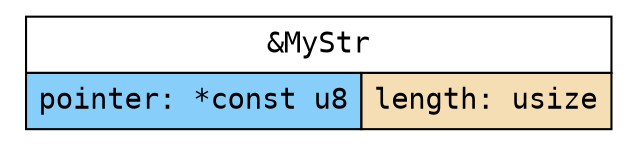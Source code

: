 ///bin/true <<//
/*
//
cd "$(dirname "$(readlink -f "$0")")"
dot -Tsvg "$0" -o "$(basename "$0" .dot)".svg
exit
*/

digraph G {
	node [
		shape = record,
		fontname = monospace,
	];
	//foo [label = "{&amp;MyStr | { pointer: *const u8 | length: usize }}"];
	mystr [
		shape = none,
		label = <
			<table border='0' cellspacing='0' cellborder='1' cellpadding='5'>
				<tr>
					<td colspan='2'>&amp;MyStr</td>
				</tr>
				<tr>
					<td bgcolor='lightskyblue'>pointer: *const u8</td>
					<td bgcolor='wheat'>length: usize</td>
				</tr>
			</table>
		>,
	]
}
